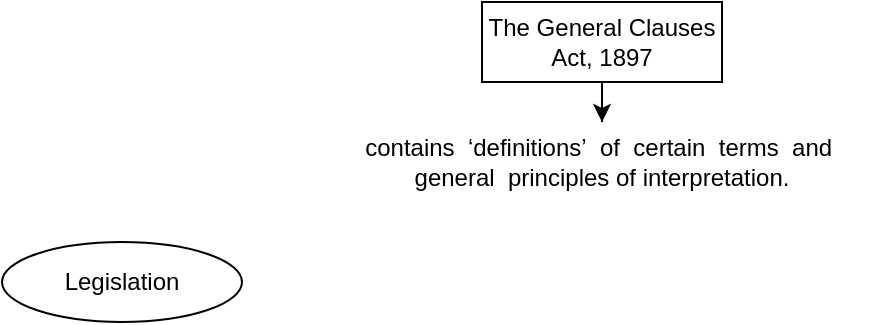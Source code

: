 <mxfile version="14.5.3" type="github">
  <diagram id="ghIjn4r9VyLBRYi38N73" name="Page-1">
    <mxGraphModel dx="1245" dy="553" grid="1" gridSize="10" guides="1" tooltips="1" connect="1" arrows="1" fold="1" page="1" pageScale="1" pageWidth="850" pageHeight="1100" math="0" shadow="0">
      <root>
        <mxCell id="0" />
        <mxCell id="1" parent="0" />
        <mxCell id="qoWNESgYzZqjg3wZ_g20-3" style="edgeStyle=orthogonalEdgeStyle;rounded=0;orthogonalLoop=1;jettySize=auto;html=1;" edge="1" parent="1" source="qoWNESgYzZqjg3wZ_g20-1" target="qoWNESgYzZqjg3wZ_g20-2">
          <mxGeometry relative="1" as="geometry" />
        </mxCell>
        <mxCell id="qoWNESgYzZqjg3wZ_g20-1" value="The General Clauses Act, 1897" style="rounded=0;whiteSpace=wrap;html=1;" vertex="1" parent="1">
          <mxGeometry x="360" width="120" height="40" as="geometry" />
        </mxCell>
        <mxCell id="qoWNESgYzZqjg3wZ_g20-2" value="contains&amp;nbsp; ‘definitions’&amp;nbsp; of&amp;nbsp; certain&amp;nbsp; terms&amp;nbsp; and&amp;nbsp; general&amp;nbsp; principles of interpretation." style="text;html=1;strokeColor=none;fillColor=none;align=center;verticalAlign=middle;whiteSpace=wrap;rounded=0;" vertex="1" parent="1">
          <mxGeometry x="280" y="60" width="280" height="40" as="geometry" />
        </mxCell>
        <mxCell id="qoWNESgYzZqjg3wZ_g20-6" value="Legislation" style="ellipse;whiteSpace=wrap;html=1;align=center;newEdgeStyle={&quot;edgeStyle&quot;:&quot;entityRelationEdgeStyle&quot;,&quot;startArrow&quot;:&quot;none&quot;,&quot;endArrow&quot;:&quot;none&quot;,&quot;segment&quot;:10,&quot;curved&quot;:1};treeFolding=1;treeMoving=1;" vertex="1" parent="1">
          <mxGeometry x="120" y="120" width="120" height="40" as="geometry" />
        </mxCell>
      </root>
    </mxGraphModel>
  </diagram>
</mxfile>
